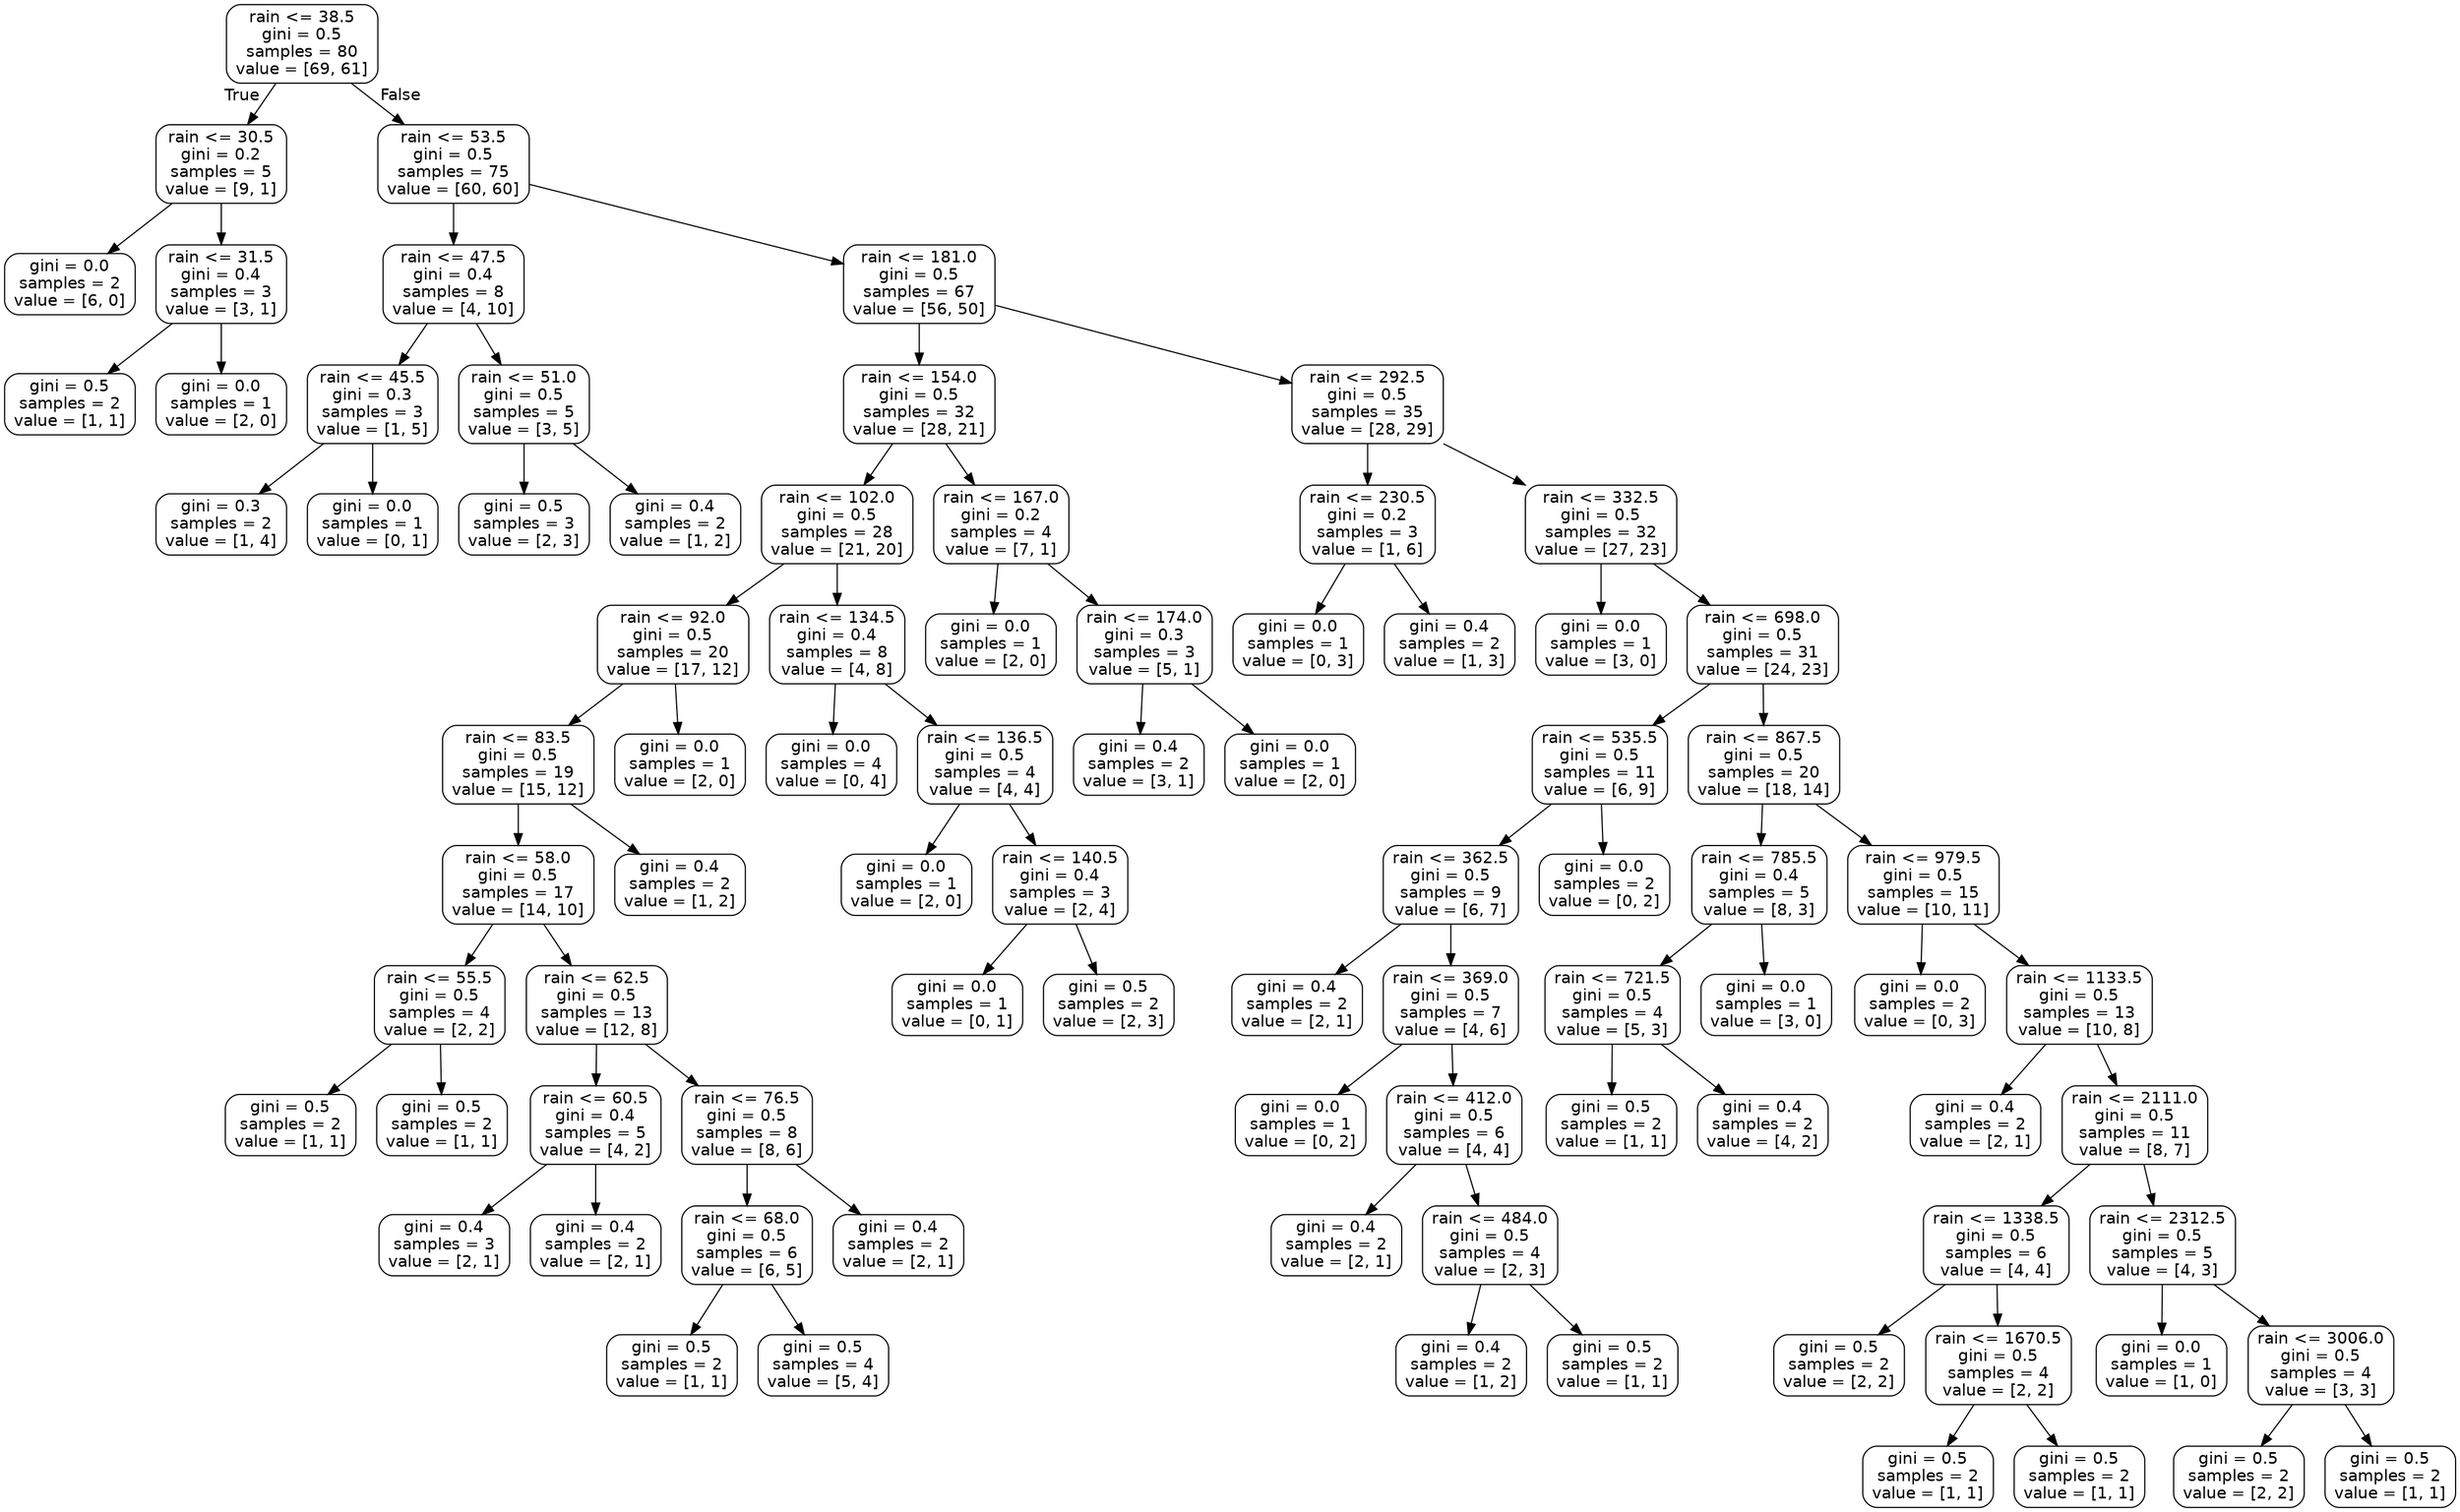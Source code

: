 digraph Tree {
node [shape=box, style="rounded", color="black", fontname=helvetica] ;
edge [fontname=helvetica] ;
0 [label="rain <= 38.5\ngini = 0.5\nsamples = 80\nvalue = [69, 61]"] ;
1 [label="rain <= 30.5\ngini = 0.2\nsamples = 5\nvalue = [9, 1]"] ;
0 -> 1 [labeldistance=2.5, labelangle=45, headlabel="True"] ;
2 [label="gini = 0.0\nsamples = 2\nvalue = [6, 0]"] ;
1 -> 2 ;
3 [label="rain <= 31.5\ngini = 0.4\nsamples = 3\nvalue = [3, 1]"] ;
1 -> 3 ;
4 [label="gini = 0.5\nsamples = 2\nvalue = [1, 1]"] ;
3 -> 4 ;
5 [label="gini = 0.0\nsamples = 1\nvalue = [2, 0]"] ;
3 -> 5 ;
6 [label="rain <= 53.5\ngini = 0.5\nsamples = 75\nvalue = [60, 60]"] ;
0 -> 6 [labeldistance=2.5, labelangle=-45, headlabel="False"] ;
7 [label="rain <= 47.5\ngini = 0.4\nsamples = 8\nvalue = [4, 10]"] ;
6 -> 7 ;
8 [label="rain <= 45.5\ngini = 0.3\nsamples = 3\nvalue = [1, 5]"] ;
7 -> 8 ;
9 [label="gini = 0.3\nsamples = 2\nvalue = [1, 4]"] ;
8 -> 9 ;
10 [label="gini = 0.0\nsamples = 1\nvalue = [0, 1]"] ;
8 -> 10 ;
11 [label="rain <= 51.0\ngini = 0.5\nsamples = 5\nvalue = [3, 5]"] ;
7 -> 11 ;
12 [label="gini = 0.5\nsamples = 3\nvalue = [2, 3]"] ;
11 -> 12 ;
13 [label="gini = 0.4\nsamples = 2\nvalue = [1, 2]"] ;
11 -> 13 ;
14 [label="rain <= 181.0\ngini = 0.5\nsamples = 67\nvalue = [56, 50]"] ;
6 -> 14 ;
15 [label="rain <= 154.0\ngini = 0.5\nsamples = 32\nvalue = [28, 21]"] ;
14 -> 15 ;
16 [label="rain <= 102.0\ngini = 0.5\nsamples = 28\nvalue = [21, 20]"] ;
15 -> 16 ;
17 [label="rain <= 92.0\ngini = 0.5\nsamples = 20\nvalue = [17, 12]"] ;
16 -> 17 ;
18 [label="rain <= 83.5\ngini = 0.5\nsamples = 19\nvalue = [15, 12]"] ;
17 -> 18 ;
19 [label="rain <= 58.0\ngini = 0.5\nsamples = 17\nvalue = [14, 10]"] ;
18 -> 19 ;
20 [label="rain <= 55.5\ngini = 0.5\nsamples = 4\nvalue = [2, 2]"] ;
19 -> 20 ;
21 [label="gini = 0.5\nsamples = 2\nvalue = [1, 1]"] ;
20 -> 21 ;
22 [label="gini = 0.5\nsamples = 2\nvalue = [1, 1]"] ;
20 -> 22 ;
23 [label="rain <= 62.5\ngini = 0.5\nsamples = 13\nvalue = [12, 8]"] ;
19 -> 23 ;
24 [label="rain <= 60.5\ngini = 0.4\nsamples = 5\nvalue = [4, 2]"] ;
23 -> 24 ;
25 [label="gini = 0.4\nsamples = 3\nvalue = [2, 1]"] ;
24 -> 25 ;
26 [label="gini = 0.4\nsamples = 2\nvalue = [2, 1]"] ;
24 -> 26 ;
27 [label="rain <= 76.5\ngini = 0.5\nsamples = 8\nvalue = [8, 6]"] ;
23 -> 27 ;
28 [label="rain <= 68.0\ngini = 0.5\nsamples = 6\nvalue = [6, 5]"] ;
27 -> 28 ;
29 [label="gini = 0.5\nsamples = 2\nvalue = [1, 1]"] ;
28 -> 29 ;
30 [label="gini = 0.5\nsamples = 4\nvalue = [5, 4]"] ;
28 -> 30 ;
31 [label="gini = 0.4\nsamples = 2\nvalue = [2, 1]"] ;
27 -> 31 ;
32 [label="gini = 0.4\nsamples = 2\nvalue = [1, 2]"] ;
18 -> 32 ;
33 [label="gini = 0.0\nsamples = 1\nvalue = [2, 0]"] ;
17 -> 33 ;
34 [label="rain <= 134.5\ngini = 0.4\nsamples = 8\nvalue = [4, 8]"] ;
16 -> 34 ;
35 [label="gini = 0.0\nsamples = 4\nvalue = [0, 4]"] ;
34 -> 35 ;
36 [label="rain <= 136.5\ngini = 0.5\nsamples = 4\nvalue = [4, 4]"] ;
34 -> 36 ;
37 [label="gini = 0.0\nsamples = 1\nvalue = [2, 0]"] ;
36 -> 37 ;
38 [label="rain <= 140.5\ngini = 0.4\nsamples = 3\nvalue = [2, 4]"] ;
36 -> 38 ;
39 [label="gini = 0.0\nsamples = 1\nvalue = [0, 1]"] ;
38 -> 39 ;
40 [label="gini = 0.5\nsamples = 2\nvalue = [2, 3]"] ;
38 -> 40 ;
41 [label="rain <= 167.0\ngini = 0.2\nsamples = 4\nvalue = [7, 1]"] ;
15 -> 41 ;
42 [label="gini = 0.0\nsamples = 1\nvalue = [2, 0]"] ;
41 -> 42 ;
43 [label="rain <= 174.0\ngini = 0.3\nsamples = 3\nvalue = [5, 1]"] ;
41 -> 43 ;
44 [label="gini = 0.4\nsamples = 2\nvalue = [3, 1]"] ;
43 -> 44 ;
45 [label="gini = 0.0\nsamples = 1\nvalue = [2, 0]"] ;
43 -> 45 ;
46 [label="rain <= 292.5\ngini = 0.5\nsamples = 35\nvalue = [28, 29]"] ;
14 -> 46 ;
47 [label="rain <= 230.5\ngini = 0.2\nsamples = 3\nvalue = [1, 6]"] ;
46 -> 47 ;
48 [label="gini = 0.0\nsamples = 1\nvalue = [0, 3]"] ;
47 -> 48 ;
49 [label="gini = 0.4\nsamples = 2\nvalue = [1, 3]"] ;
47 -> 49 ;
50 [label="rain <= 332.5\ngini = 0.5\nsamples = 32\nvalue = [27, 23]"] ;
46 -> 50 ;
51 [label="gini = 0.0\nsamples = 1\nvalue = [3, 0]"] ;
50 -> 51 ;
52 [label="rain <= 698.0\ngini = 0.5\nsamples = 31\nvalue = [24, 23]"] ;
50 -> 52 ;
53 [label="rain <= 535.5\ngini = 0.5\nsamples = 11\nvalue = [6, 9]"] ;
52 -> 53 ;
54 [label="rain <= 362.5\ngini = 0.5\nsamples = 9\nvalue = [6, 7]"] ;
53 -> 54 ;
55 [label="gini = 0.4\nsamples = 2\nvalue = [2, 1]"] ;
54 -> 55 ;
56 [label="rain <= 369.0\ngini = 0.5\nsamples = 7\nvalue = [4, 6]"] ;
54 -> 56 ;
57 [label="gini = 0.0\nsamples = 1\nvalue = [0, 2]"] ;
56 -> 57 ;
58 [label="rain <= 412.0\ngini = 0.5\nsamples = 6\nvalue = [4, 4]"] ;
56 -> 58 ;
59 [label="gini = 0.4\nsamples = 2\nvalue = [2, 1]"] ;
58 -> 59 ;
60 [label="rain <= 484.0\ngini = 0.5\nsamples = 4\nvalue = [2, 3]"] ;
58 -> 60 ;
61 [label="gini = 0.4\nsamples = 2\nvalue = [1, 2]"] ;
60 -> 61 ;
62 [label="gini = 0.5\nsamples = 2\nvalue = [1, 1]"] ;
60 -> 62 ;
63 [label="gini = 0.0\nsamples = 2\nvalue = [0, 2]"] ;
53 -> 63 ;
64 [label="rain <= 867.5\ngini = 0.5\nsamples = 20\nvalue = [18, 14]"] ;
52 -> 64 ;
65 [label="rain <= 785.5\ngini = 0.4\nsamples = 5\nvalue = [8, 3]"] ;
64 -> 65 ;
66 [label="rain <= 721.5\ngini = 0.5\nsamples = 4\nvalue = [5, 3]"] ;
65 -> 66 ;
67 [label="gini = 0.5\nsamples = 2\nvalue = [1, 1]"] ;
66 -> 67 ;
68 [label="gini = 0.4\nsamples = 2\nvalue = [4, 2]"] ;
66 -> 68 ;
69 [label="gini = 0.0\nsamples = 1\nvalue = [3, 0]"] ;
65 -> 69 ;
70 [label="rain <= 979.5\ngini = 0.5\nsamples = 15\nvalue = [10, 11]"] ;
64 -> 70 ;
71 [label="gini = 0.0\nsamples = 2\nvalue = [0, 3]"] ;
70 -> 71 ;
72 [label="rain <= 1133.5\ngini = 0.5\nsamples = 13\nvalue = [10, 8]"] ;
70 -> 72 ;
73 [label="gini = 0.4\nsamples = 2\nvalue = [2, 1]"] ;
72 -> 73 ;
74 [label="rain <= 2111.0\ngini = 0.5\nsamples = 11\nvalue = [8, 7]"] ;
72 -> 74 ;
75 [label="rain <= 1338.5\ngini = 0.5\nsamples = 6\nvalue = [4, 4]"] ;
74 -> 75 ;
76 [label="gini = 0.5\nsamples = 2\nvalue = [2, 2]"] ;
75 -> 76 ;
77 [label="rain <= 1670.5\ngini = 0.5\nsamples = 4\nvalue = [2, 2]"] ;
75 -> 77 ;
78 [label="gini = 0.5\nsamples = 2\nvalue = [1, 1]"] ;
77 -> 78 ;
79 [label="gini = 0.5\nsamples = 2\nvalue = [1, 1]"] ;
77 -> 79 ;
80 [label="rain <= 2312.5\ngini = 0.5\nsamples = 5\nvalue = [4, 3]"] ;
74 -> 80 ;
81 [label="gini = 0.0\nsamples = 1\nvalue = [1, 0]"] ;
80 -> 81 ;
82 [label="rain <= 3006.0\ngini = 0.5\nsamples = 4\nvalue = [3, 3]"] ;
80 -> 82 ;
83 [label="gini = 0.5\nsamples = 2\nvalue = [2, 2]"] ;
82 -> 83 ;
84 [label="gini = 0.5\nsamples = 2\nvalue = [1, 1]"] ;
82 -> 84 ;
}